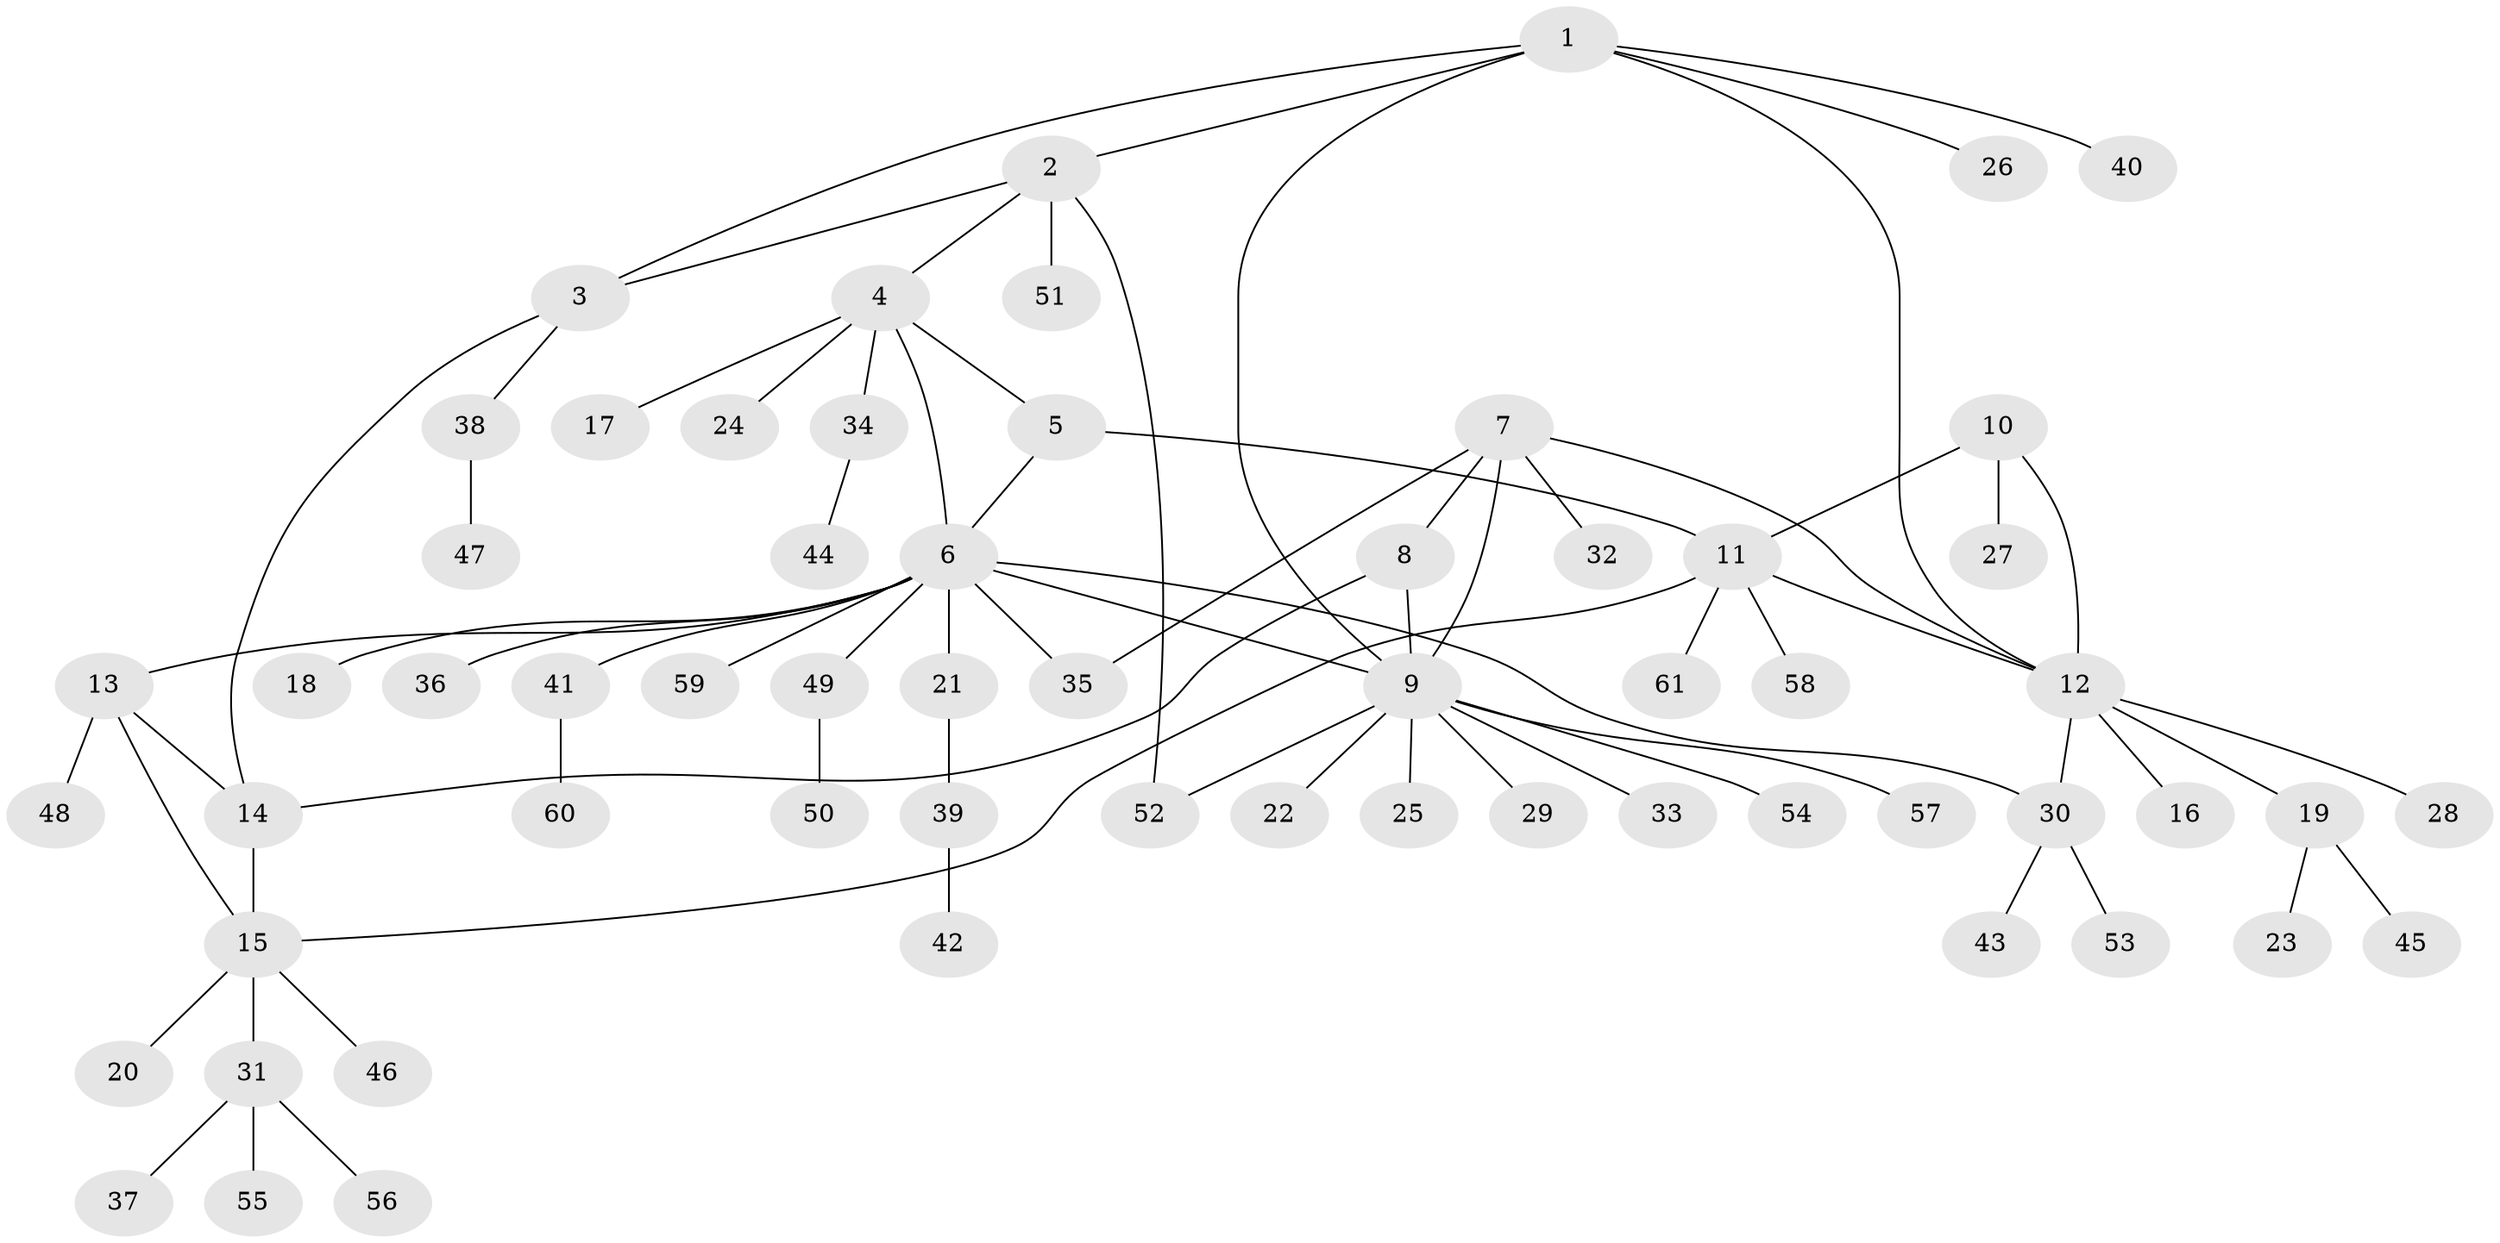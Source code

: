 // coarse degree distribution, {4: 0.06521739130434782, 6: 0.06521739130434782, 5: 0.021739130434782608, 3: 0.08695652173913043, 20: 0.021739130434782608, 8: 0.021739130434782608, 1: 0.6304347826086957, 2: 0.08695652173913043}
// Generated by graph-tools (version 1.1) at 2025/24/03/03/25 07:24:13]
// undirected, 61 vertices, 74 edges
graph export_dot {
graph [start="1"]
  node [color=gray90,style=filled];
  1;
  2;
  3;
  4;
  5;
  6;
  7;
  8;
  9;
  10;
  11;
  12;
  13;
  14;
  15;
  16;
  17;
  18;
  19;
  20;
  21;
  22;
  23;
  24;
  25;
  26;
  27;
  28;
  29;
  30;
  31;
  32;
  33;
  34;
  35;
  36;
  37;
  38;
  39;
  40;
  41;
  42;
  43;
  44;
  45;
  46;
  47;
  48;
  49;
  50;
  51;
  52;
  53;
  54;
  55;
  56;
  57;
  58;
  59;
  60;
  61;
  1 -- 2;
  1 -- 3;
  1 -- 9;
  1 -- 12;
  1 -- 26;
  1 -- 40;
  2 -- 3;
  2 -- 4;
  2 -- 51;
  2 -- 52;
  3 -- 14;
  3 -- 38;
  4 -- 5;
  4 -- 6;
  4 -- 17;
  4 -- 24;
  4 -- 34;
  5 -- 6;
  5 -- 11;
  6 -- 9;
  6 -- 13;
  6 -- 18;
  6 -- 21;
  6 -- 30;
  6 -- 35;
  6 -- 36;
  6 -- 41;
  6 -- 49;
  6 -- 59;
  7 -- 8;
  7 -- 9;
  7 -- 12;
  7 -- 32;
  7 -- 35;
  8 -- 9;
  8 -- 14;
  9 -- 22;
  9 -- 25;
  9 -- 29;
  9 -- 33;
  9 -- 52;
  9 -- 54;
  9 -- 57;
  10 -- 11;
  10 -- 12;
  10 -- 27;
  11 -- 12;
  11 -- 15;
  11 -- 58;
  11 -- 61;
  12 -- 16;
  12 -- 19;
  12 -- 28;
  12 -- 30;
  13 -- 14;
  13 -- 15;
  13 -- 48;
  14 -- 15;
  15 -- 20;
  15 -- 31;
  15 -- 46;
  19 -- 23;
  19 -- 45;
  21 -- 39;
  30 -- 43;
  30 -- 53;
  31 -- 37;
  31 -- 55;
  31 -- 56;
  34 -- 44;
  38 -- 47;
  39 -- 42;
  41 -- 60;
  49 -- 50;
}
